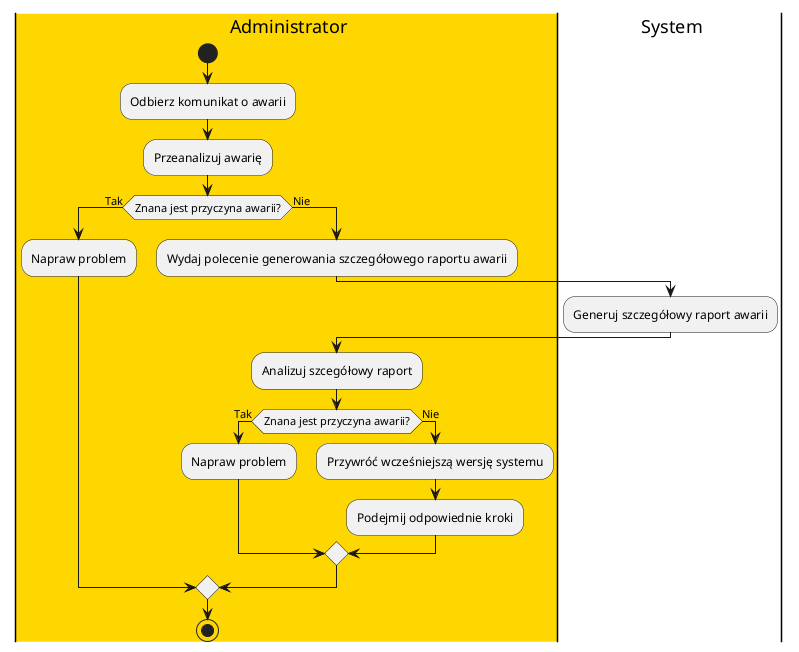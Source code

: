 @startuml

|#gold|a| Administrator
|s| System
|a|
start
:Odbierz komunikat o awarii;
:Przeanalizuj awarię;
if (Znana jest przyczyna awarii?) then (Tak)
  :Napraw problem;
else (Nie)
  :Wydaj polecenie generowania szczegółowego raportu awarii;
  |s|
  :Generuj szczegółowy raport awarii;
  |a|
  :Analizuj szcegółowy raport;
  if (Znana jest przyczyna awarii?) then (Tak)
    :Napraw problem;
  else (Nie)
    :Przywróć wcześniejszą wersję systemu;
    :Podejmij odpowiednie kroki;
  endif
endif

stop
@enduml